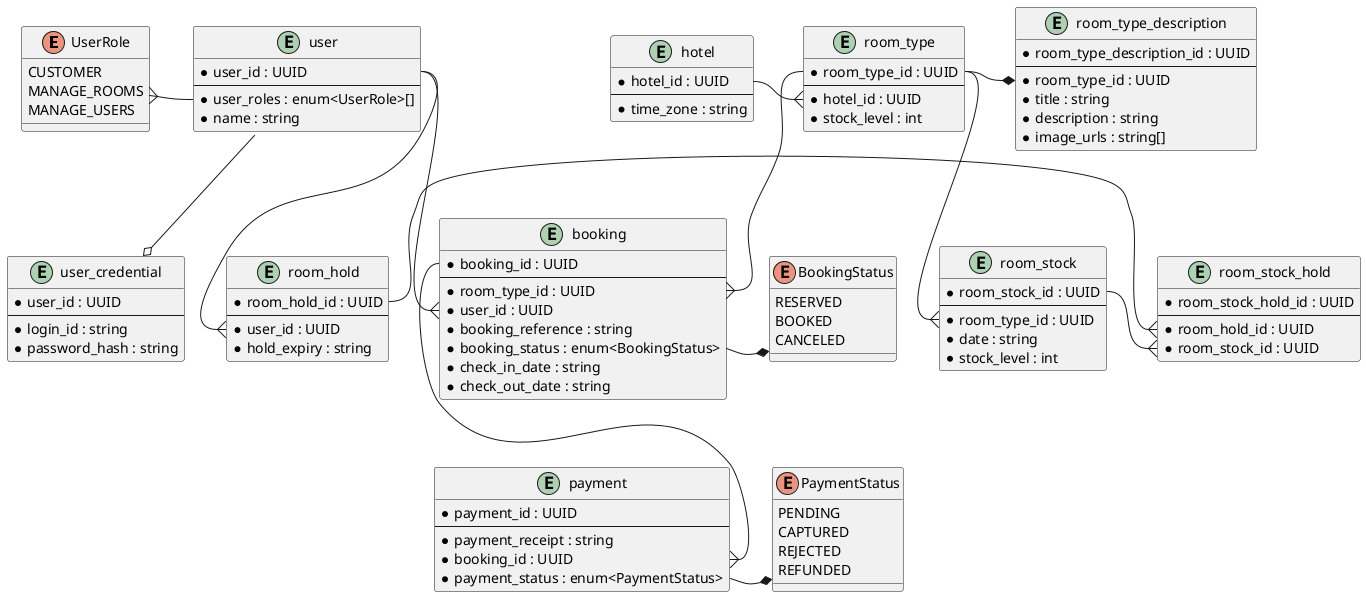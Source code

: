 @startuml

'User

enum UserRole {
    CUSTOMER
    MANAGE_ROOMS
    MANAGE_USERS
}

entity user_credential {
    * user_id : UUID
    --
    * login_id : string
    * password_hash : string
}

entity user {
    * user_id : UUID
    --
    * user_roles : enum<UserRole>[]
    * name : string
}

user --o user_credential
UserRole }- user::user_roles

'Room

entity hotel {
    * hotel_id : UUID
    --
    * time_zone : string
}

entity room_type {
    * room_type_id : UUID
    --
    * hotel_id : UUID
    * stock_level : int
}

hotel::hotel_id -{ room_type::hotel_id

entity room_type_description {
    * room_type_description_id : UUID
    --
    * room_type_id : UUID
    * title : string
    * description : string
    * image_urls : string[]
}

room_type::room_type_id -* room_type_description::room_type_id

entity room_stock {
    * room_stock_id : UUID
    --
    * room_type_id : UUID
    * date : string
    * stock_level : int
}

room_type::room_type_id --{ room_stock::room_type_id

entity room_hold {
    * room_hold_id : UUID
    --
    * user_id : UUID
    * hold_expiry : string
}

user::user_id -{ room_hold::user_id

entity room_stock_hold {
    * room_stock_hold_id : UUID
    --
    * room_hold_id : UUID
    * room_stock_id : UUID
}

room_hold::room_hold_id -{ room_stock_hold::room_hold_id
room_stock::room_stock_id -{ room_stock_hold::room_stock_id

'Booking

enum BookingStatus {
    RESERVED
    BOOKED
    CANCELED
}

entity booking {
    * booking_id : UUID
    --
    * room_type_id : UUID
    * user_id : UUID
    * booking_reference : string
    * booking_status : enum<BookingStatus>
    * check_in_date : string
    * check_out_date : string
}

booking::booking_status -* BookingStatus
user::user_id --{ booking::user_id
room_type::room_type_id --{ booking::room_type_id

'Payment

enum PaymentStatus {
    PENDING
    CAPTURED
    REJECTED
    REFUNDED
}

entity payment {
    * payment_id : UUID
    --
    * payment_receipt : string
    * booking_id : UUID
    * payment_status : enum<PaymentStatus>
}

payment::payment_status -* PaymentStatus
booking::booking_id --{ payment::booking_id

@enduml
